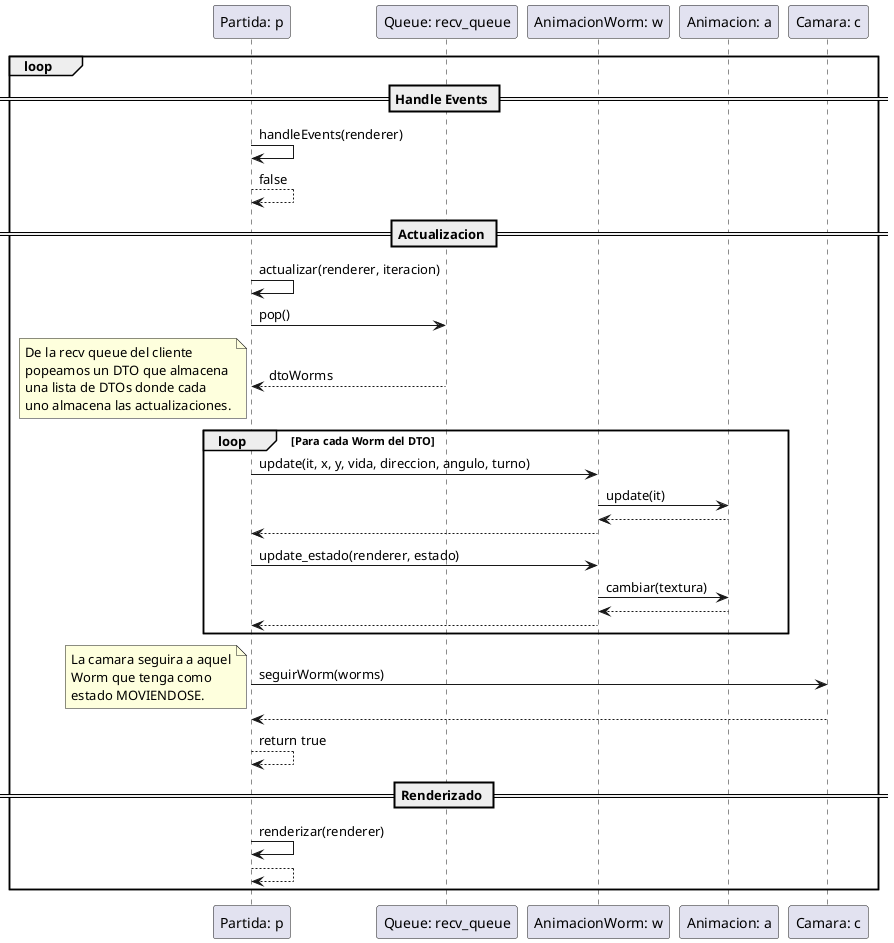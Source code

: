 @startuml
loop

== Handle Events ==

"Partida: p" -> "Partida: p": handleEvents(renderer)
return false

== Actualizacion ==

"Partida: p" -> "Partida: p": actualizar(renderer, iteracion)

"Partida: p" -> "Queue: recv_queue": pop()
return dtoWorms

note left: De la recv queue del cliente\npopeamos un DTO que almacena\nuna lista de DTOs donde cada\nuno almacena las actualizaciones.

loop Para cada Worm del DTO

"Partida: p" -> "AnimacionWorm: w": update(it, x, y, vida, direccion, angulo, turno)

"AnimacionWorm: w" -> "Animacion: a": update(it)

"Animacion: a" --> "AnimacionWorm: w"

"AnimacionWorm: w" --> "Partida: p"

"Partida: p" -> "AnimacionWorm: w": update_estado(renderer, estado)

"AnimacionWorm: w" -> "Animacion: a": cambiar(textura)

"Animacion: a" --> "AnimacionWorm: w"
"AnimacionWorm: w" --> "Partida: p"

end

"Partida: p" -> "Camara: c": seguirWorm(worms)

note left: La camara seguira a aquel\nWorm que tenga como\nestado MOVIENDOSE.

return

"Partida: p" --> "Partida: p": return true

== Renderizado ==

"Partida: p" -> "Partida: p": renderizar(renderer)
return

end
@enduml